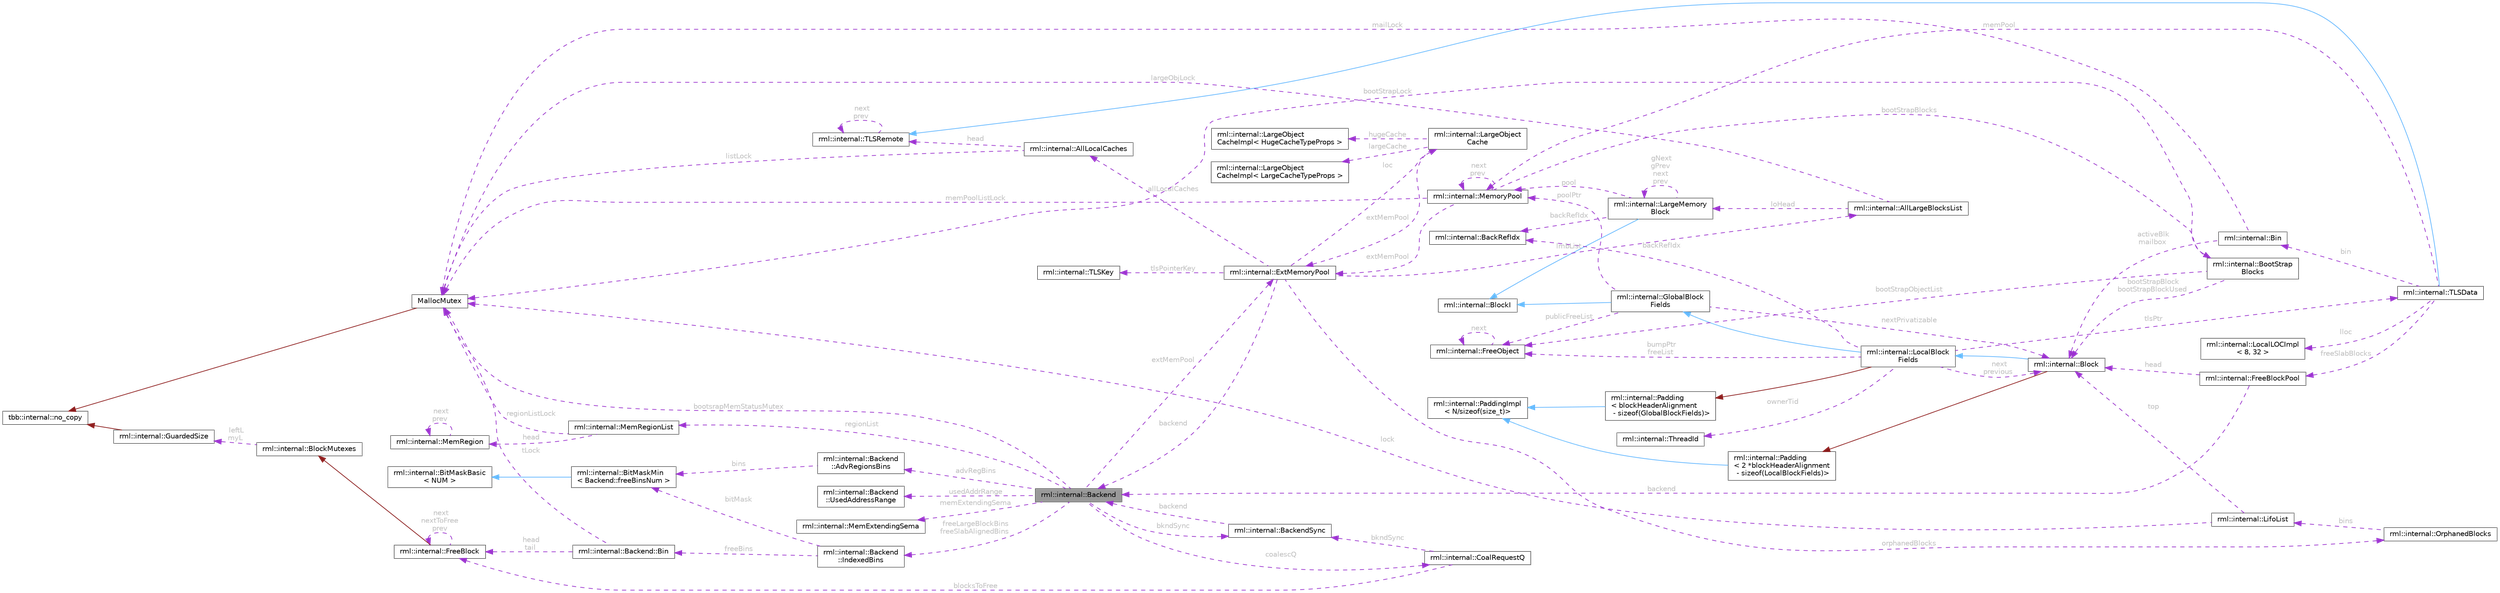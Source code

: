 digraph "rml::internal::Backend"
{
 // LATEX_PDF_SIZE
  bgcolor="transparent";
  edge [fontname=Helvetica,fontsize=10,labelfontname=Helvetica,labelfontsize=10];
  node [fontname=Helvetica,fontsize=10,shape=box,height=0.2,width=0.4];
  rankdir="LR";
  Node1 [id="Node000001",label="rml::internal::Backend",height=0.2,width=0.4,color="gray40", fillcolor="grey60", style="filled", fontcolor="black",tooltip=" "];
  Node2 -> Node1 [id="edge1_Node000001_Node000002",dir="back",color="darkorchid3",style="dashed",tooltip=" ",label=" extMemPool",fontcolor="grey" ];
  Node2 [id="Node000002",label="rml::internal::ExtMemoryPool",height=0.2,width=0.4,color="gray40", fillcolor="white", style="filled",URL="$structrml_1_1internal_1_1_ext_memory_pool.html",tooltip=" "];
  Node1 -> Node2 [id="edge2_Node000002_Node000001",dir="back",color="darkorchid3",style="dashed",tooltip=" ",label=" backend",fontcolor="grey" ];
  Node3 -> Node2 [id="edge3_Node000002_Node000003",dir="back",color="darkorchid3",style="dashed",tooltip=" ",label=" loc",fontcolor="grey" ];
  Node3 [id="Node000003",label="rml::internal::LargeObject\lCache",height=0.2,width=0.4,color="gray40", fillcolor="white", style="filled",URL="$classrml_1_1internal_1_1_large_object_cache.html",tooltip=" "];
  Node4 -> Node3 [id="edge4_Node000003_Node000004",dir="back",color="darkorchid3",style="dashed",tooltip=" ",label=" hugeCache",fontcolor="grey" ];
  Node4 [id="Node000004",label="rml::internal::LargeObject\lCacheImpl\< HugeCacheTypeProps \>",height=0.2,width=0.4,color="gray40", fillcolor="white", style="filled",URL="$classrml_1_1internal_1_1_large_object_cache_impl.html",tooltip=" "];
  Node5 -> Node3 [id="edge5_Node000003_Node000005",dir="back",color="darkorchid3",style="dashed",tooltip=" ",label=" largeCache",fontcolor="grey" ];
  Node5 [id="Node000005",label="rml::internal::LargeObject\lCacheImpl\< LargeCacheTypeProps \>",height=0.2,width=0.4,color="gray40", fillcolor="white", style="filled",URL="$classrml_1_1internal_1_1_large_object_cache_impl.html",tooltip=" "];
  Node2 -> Node3 [id="edge6_Node000003_Node000002",dir="back",color="darkorchid3",style="dashed",tooltip=" ",label=" extMemPool",fontcolor="grey" ];
  Node6 -> Node2 [id="edge7_Node000002_Node000006",dir="back",color="darkorchid3",style="dashed",tooltip=" ",label=" allLocalCaches",fontcolor="grey" ];
  Node6 [id="Node000006",label="rml::internal::AllLocalCaches",height=0.2,width=0.4,color="gray40", fillcolor="white", style="filled",URL="$classrml_1_1internal_1_1_all_local_caches.html",tooltip=" "];
  Node7 -> Node6 [id="edge8_Node000006_Node000007",dir="back",color="darkorchid3",style="dashed",tooltip=" ",label=" head",fontcolor="grey" ];
  Node7 [id="Node000007",label="rml::internal::TLSRemote",height=0.2,width=0.4,color="gray40", fillcolor="white", style="filled",URL="$structrml_1_1internal_1_1_t_l_s_remote.html",tooltip=" "];
  Node7 -> Node7 [id="edge9_Node000007_Node000007",dir="back",color="darkorchid3",style="dashed",tooltip=" ",label=" next\nprev",fontcolor="grey" ];
  Node8 -> Node6 [id="edge10_Node000006_Node000008",dir="back",color="darkorchid3",style="dashed",tooltip=" ",label=" listLock",fontcolor="grey" ];
  Node8 [id="Node000008",label="MallocMutex",height=0.2,width=0.4,color="gray40", fillcolor="white", style="filled",URL="$class_malloc_mutex.html",tooltip="Stripped down version of spin_mutex."];
  Node9 -> Node8 [id="edge11_Node000008_Node000009",dir="back",color="firebrick4",style="solid",tooltip=" "];
  Node9 [id="Node000009",label="tbb::internal::no_copy",height=0.2,width=0.4,color="gray40", fillcolor="white", style="filled",tooltip=" "];
  Node10 -> Node2 [id="edge12_Node000002_Node000010",dir="back",color="darkorchid3",style="dashed",tooltip=" ",label=" orphanedBlocks",fontcolor="grey" ];
  Node10 [id="Node000010",label="rml::internal::OrphanedBlocks",height=0.2,width=0.4,color="gray40", fillcolor="white", style="filled",URL="$classrml_1_1internal_1_1_orphaned_blocks.html",tooltip=" "];
  Node11 -> Node10 [id="edge13_Node000010_Node000011",dir="back",color="darkorchid3",style="dashed",tooltip=" ",label=" bins",fontcolor="grey" ];
  Node11 [id="Node000011",label="rml::internal::LifoList",height=0.2,width=0.4,color="gray40", fillcolor="white", style="filled",URL="$classrml_1_1internal_1_1_lifo_list.html",tooltip=" "];
  Node12 -> Node11 [id="edge14_Node000011_Node000012",dir="back",color="darkorchid3",style="dashed",tooltip=" ",label=" top",fontcolor="grey" ];
  Node12 [id="Node000012",label="rml::internal::Block",height=0.2,width=0.4,color="gray40", fillcolor="white", style="filled",URL="$classrml_1_1internal_1_1_block.html",tooltip=" "];
  Node13 -> Node12 [id="edge15_Node000012_Node000013",dir="back",color="steelblue1",style="solid",tooltip=" "];
  Node13 [id="Node000013",label="rml::internal::LocalBlock\lFields",height=0.2,width=0.4,color="gray40", fillcolor="white", style="filled",URL="$classrml_1_1internal_1_1_local_block_fields.html",tooltip=" "];
  Node14 -> Node13 [id="edge16_Node000013_Node000014",dir="back",color="steelblue1",style="solid",tooltip=" "];
  Node14 [id="Node000014",label="rml::internal::GlobalBlock\lFields",height=0.2,width=0.4,color="gray40", fillcolor="white", style="filled",URL="$classrml_1_1internal_1_1_global_block_fields.html",tooltip=" "];
  Node15 -> Node14 [id="edge17_Node000014_Node000015",dir="back",color="steelblue1",style="solid",tooltip=" "];
  Node15 [id="Node000015",label="rml::internal::BlockI",height=0.2,width=0.4,color="gray40", fillcolor="white", style="filled",URL="$classrml_1_1internal_1_1_block_i.html",tooltip=" "];
  Node16 -> Node14 [id="edge18_Node000014_Node000016",dir="back",color="darkorchid3",style="dashed",tooltip=" ",label=" publicFreeList",fontcolor="grey" ];
  Node16 [id="Node000016",label="rml::internal::FreeObject",height=0.2,width=0.4,color="gray40", fillcolor="white", style="filled",URL="$structrml_1_1internal_1_1_free_object.html",tooltip=" "];
  Node16 -> Node16 [id="edge19_Node000016_Node000016",dir="back",color="darkorchid3",style="dashed",tooltip=" ",label=" next",fontcolor="grey" ];
  Node12 -> Node14 [id="edge20_Node000014_Node000012",dir="back",color="darkorchid3",style="dashed",tooltip=" ",label=" nextPrivatizable",fontcolor="grey" ];
  Node17 -> Node14 [id="edge21_Node000014_Node000017",dir="back",color="darkorchid3",style="dashed",tooltip=" ",label=" poolPtr",fontcolor="grey" ];
  Node17 [id="Node000017",label="rml::internal::MemoryPool",height=0.2,width=0.4,color="gray40", fillcolor="white", style="filled",URL="$classrml_1_1internal_1_1_memory_pool.html",tooltip=" "];
  Node8 -> Node17 [id="edge22_Node000017_Node000008",dir="back",color="darkorchid3",style="dashed",tooltip=" ",label=" memPoolListLock",fontcolor="grey" ];
  Node17 -> Node17 [id="edge23_Node000017_Node000017",dir="back",color="darkorchid3",style="dashed",tooltip=" ",label=" next\nprev",fontcolor="grey" ];
  Node2 -> Node17 [id="edge24_Node000017_Node000002",dir="back",color="darkorchid3",style="dashed",tooltip=" ",label=" extMemPool",fontcolor="grey" ];
  Node18 -> Node17 [id="edge25_Node000017_Node000018",dir="back",color="darkorchid3",style="dashed",tooltip=" ",label=" bootStrapBlocks",fontcolor="grey" ];
  Node18 [id="Node000018",label="rml::internal::BootStrap\lBlocks",height=0.2,width=0.4,color="gray40", fillcolor="white", style="filled",URL="$classrml_1_1internal_1_1_boot_strap_blocks.html",tooltip=" "];
  Node8 -> Node18 [id="edge26_Node000018_Node000008",dir="back",color="darkorchid3",style="dashed",tooltip=" ",label=" bootStrapLock",fontcolor="grey" ];
  Node12 -> Node18 [id="edge27_Node000018_Node000012",dir="back",color="darkorchid3",style="dashed",tooltip=" ",label=" bootStrapBlock\nbootStrapBlockUsed",fontcolor="grey" ];
  Node16 -> Node18 [id="edge28_Node000018_Node000016",dir="back",color="darkorchid3",style="dashed",tooltip=" ",label=" bootStrapObjectList",fontcolor="grey" ];
  Node19 -> Node13 [id="edge29_Node000013_Node000019",dir="back",color="firebrick4",style="solid",tooltip=" "];
  Node19 [id="Node000019",label="rml::internal::Padding\l\< blockHeaderAlignment\l - sizeof(GlobalBlockFields)\>",height=0.2,width=0.4,color="gray40", fillcolor="white", style="filled",URL="$structrml_1_1internal_1_1_padding.html",tooltip=" "];
  Node20 -> Node19 [id="edge30_Node000019_Node000020",dir="back",color="steelblue1",style="solid",tooltip=" "];
  Node20 [id="Node000020",label="rml::internal::PaddingImpl\l\< N/sizeof(size_t)\>",height=0.2,width=0.4,color="gray40", fillcolor="white", style="filled",URL="$structrml_1_1internal_1_1_padding_impl.html",tooltip=" "];
  Node12 -> Node13 [id="edge31_Node000013_Node000012",dir="back",color="darkorchid3",style="dashed",tooltip=" ",label=" next\nprevious",fontcolor="grey" ];
  Node16 -> Node13 [id="edge32_Node000013_Node000016",dir="back",color="darkorchid3",style="dashed",tooltip=" ",label=" bumpPtr\nfreeList",fontcolor="grey" ];
  Node21 -> Node13 [id="edge33_Node000013_Node000021",dir="back",color="darkorchid3",style="dashed",tooltip=" ",label=" tlsPtr",fontcolor="grey" ];
  Node21 [id="Node000021",label="rml::internal::TLSData",height=0.2,width=0.4,color="gray40", fillcolor="white", style="filled",URL="$classrml_1_1internal_1_1_t_l_s_data.html",tooltip=" "];
  Node7 -> Node21 [id="edge34_Node000021_Node000007",dir="back",color="steelblue1",style="solid",tooltip=" "];
  Node17 -> Node21 [id="edge35_Node000021_Node000017",dir="back",color="darkorchid3",style="dashed",tooltip=" ",label=" memPool",fontcolor="grey" ];
  Node22 -> Node21 [id="edge36_Node000021_Node000022",dir="back",color="darkorchid3",style="dashed",tooltip=" ",label=" bin",fontcolor="grey" ];
  Node22 [id="Node000022",label="rml::internal::Bin",height=0.2,width=0.4,color="gray40", fillcolor="white", style="filled",URL="$classrml_1_1internal_1_1_bin.html",tooltip=" "];
  Node12 -> Node22 [id="edge37_Node000022_Node000012",dir="back",color="darkorchid3",style="dashed",tooltip=" ",label=" activeBlk\nmailbox",fontcolor="grey" ];
  Node8 -> Node22 [id="edge38_Node000022_Node000008",dir="back",color="darkorchid3",style="dashed",tooltip=" ",label=" mailLock",fontcolor="grey" ];
  Node23 -> Node21 [id="edge39_Node000021_Node000023",dir="back",color="darkorchid3",style="dashed",tooltip=" ",label=" freeSlabBlocks",fontcolor="grey" ];
  Node23 [id="Node000023",label="rml::internal::FreeBlockPool",height=0.2,width=0.4,color="gray40", fillcolor="white", style="filled",URL="$classrml_1_1internal_1_1_free_block_pool.html",tooltip=" "];
  Node12 -> Node23 [id="edge40_Node000023_Node000012",dir="back",color="darkorchid3",style="dashed",tooltip=" ",label=" head",fontcolor="grey" ];
  Node1 -> Node23 [id="edge41_Node000023_Node000001",dir="back",color="darkorchid3",style="dashed",tooltip=" ",label=" backend",fontcolor="grey" ];
  Node24 -> Node21 [id="edge42_Node000021_Node000024",dir="back",color="darkorchid3",style="dashed",tooltip=" ",label=" lloc",fontcolor="grey" ];
  Node24 [id="Node000024",label="rml::internal::LocalLOCImpl\l\< 8, 32 \>",height=0.2,width=0.4,color="gray40", fillcolor="white", style="filled",URL="$classrml_1_1internal_1_1_local_l_o_c_impl.html",tooltip=" "];
  Node25 -> Node13 [id="edge43_Node000013_Node000025",dir="back",color="darkorchid3",style="dashed",tooltip=" ",label=" ownerTid",fontcolor="grey" ];
  Node25 [id="Node000025",label="rml::internal::ThreadId",height=0.2,width=0.4,color="gray40", fillcolor="white", style="filled",URL="$classrml_1_1internal_1_1_thread_id.html",tooltip=" "];
  Node26 -> Node13 [id="edge44_Node000013_Node000026",dir="back",color="darkorchid3",style="dashed",tooltip=" ",label=" backRefIdx",fontcolor="grey" ];
  Node26 [id="Node000026",label="rml::internal::BackRefIdx",height=0.2,width=0.4,color="gray40", fillcolor="white", style="filled",URL="$classrml_1_1internal_1_1_back_ref_idx.html",tooltip=" "];
  Node27 -> Node12 [id="edge45_Node000012_Node000027",dir="back",color="firebrick4",style="solid",tooltip=" "];
  Node27 [id="Node000027",label="rml::internal::Padding\l\< 2 *blockHeaderAlignment\l - sizeof(LocalBlockFields)\>",height=0.2,width=0.4,color="gray40", fillcolor="white", style="filled",URL="$structrml_1_1internal_1_1_padding.html",tooltip=" "];
  Node20 -> Node27 [id="edge46_Node000027_Node000020",dir="back",color="steelblue1",style="solid",tooltip=" "];
  Node8 -> Node11 [id="edge47_Node000011_Node000008",dir="back",color="darkorchid3",style="dashed",tooltip=" ",label=" lock",fontcolor="grey" ];
  Node28 -> Node2 [id="edge48_Node000002_Node000028",dir="back",color="darkorchid3",style="dashed",tooltip=" ",label=" lmbList",fontcolor="grey" ];
  Node28 [id="Node000028",label="rml::internal::AllLargeBlocksList",height=0.2,width=0.4,color="gray40", fillcolor="white", style="filled",URL="$classrml_1_1internal_1_1_all_large_blocks_list.html",tooltip=" "];
  Node8 -> Node28 [id="edge49_Node000028_Node000008",dir="back",color="darkorchid3",style="dashed",tooltip=" ",label=" largeObjLock",fontcolor="grey" ];
  Node29 -> Node28 [id="edge50_Node000028_Node000029",dir="back",color="darkorchid3",style="dashed",tooltip=" ",label=" loHead",fontcolor="grey" ];
  Node29 [id="Node000029",label="rml::internal::LargeMemory\lBlock",height=0.2,width=0.4,color="gray40", fillcolor="white", style="filled",URL="$structrml_1_1internal_1_1_large_memory_block.html",tooltip=" "];
  Node15 -> Node29 [id="edge51_Node000029_Node000015",dir="back",color="steelblue1",style="solid",tooltip=" "];
  Node17 -> Node29 [id="edge52_Node000029_Node000017",dir="back",color="darkorchid3",style="dashed",tooltip=" ",label=" pool",fontcolor="grey" ];
  Node29 -> Node29 [id="edge53_Node000029_Node000029",dir="back",color="darkorchid3",style="dashed",tooltip=" ",label=" gNext\ngPrev\nnext\nprev",fontcolor="grey" ];
  Node26 -> Node29 [id="edge54_Node000029_Node000026",dir="back",color="darkorchid3",style="dashed",tooltip=" ",label=" backRefIdx",fontcolor="grey" ];
  Node30 -> Node2 [id="edge55_Node000002_Node000030",dir="back",color="darkorchid3",style="dashed",tooltip=" ",label=" tlsPointerKey",fontcolor="grey" ];
  Node30 [id="Node000030",label="rml::internal::TLSKey",height=0.2,width=0.4,color="gray40", fillcolor="white", style="filled",URL="$classrml_1_1internal_1_1_t_l_s_key.html",tooltip=" "];
  Node31 -> Node1 [id="edge56_Node000001_Node000031",dir="back",color="darkorchid3",style="dashed",tooltip=" ",label=" regionList",fontcolor="grey" ];
  Node31 [id="Node000031",label="rml::internal::MemRegionList",height=0.2,width=0.4,color="gray40", fillcolor="white", style="filled",URL="$classrml_1_1internal_1_1_mem_region_list.html",tooltip=" "];
  Node8 -> Node31 [id="edge57_Node000031_Node000008",dir="back",color="darkorchid3",style="dashed",tooltip=" ",label=" regionListLock",fontcolor="grey" ];
  Node32 -> Node31 [id="edge58_Node000031_Node000032",dir="back",color="darkorchid3",style="dashed",tooltip=" ",label=" head",fontcolor="grey" ];
  Node32 [id="Node000032",label="rml::internal::MemRegion",height=0.2,width=0.4,color="gray40", fillcolor="white", style="filled",URL="$structrml_1_1internal_1_1_mem_region.html",tooltip=" "];
  Node32 -> Node32 [id="edge59_Node000032_Node000032",dir="back",color="darkorchid3",style="dashed",tooltip=" ",label=" next\nprev",fontcolor="grey" ];
  Node33 -> Node1 [id="edge60_Node000001_Node000033",dir="back",color="darkorchid3",style="dashed",tooltip=" ",label=" coalescQ",fontcolor="grey" ];
  Node33 [id="Node000033",label="rml::internal::CoalRequestQ",height=0.2,width=0.4,color="gray40", fillcolor="white", style="filled",URL="$classrml_1_1internal_1_1_coal_request_q.html",tooltip=" "];
  Node34 -> Node33 [id="edge61_Node000033_Node000034",dir="back",color="darkorchid3",style="dashed",tooltip=" ",label=" blocksToFree",fontcolor="grey" ];
  Node34 [id="Node000034",label="rml::internal::FreeBlock",height=0.2,width=0.4,color="gray40", fillcolor="white", style="filled",URL="$classrml_1_1internal_1_1_free_block.html",tooltip=" "];
  Node35 -> Node34 [id="edge62_Node000034_Node000035",dir="back",color="firebrick4",style="solid",tooltip=" "];
  Node35 [id="Node000035",label="rml::internal::BlockMutexes",height=0.2,width=0.4,color="gray40", fillcolor="white", style="filled",URL="$classrml_1_1internal_1_1_block_mutexes.html",tooltip=" "];
  Node36 -> Node35 [id="edge63_Node000035_Node000036",dir="back",color="darkorchid3",style="dashed",tooltip=" ",label=" leftL\nmyL",fontcolor="grey" ];
  Node36 [id="Node000036",label="rml::internal::GuardedSize",height=0.2,width=0.4,color="gray40", fillcolor="white", style="filled",URL="$classrml_1_1internal_1_1_guarded_size.html",tooltip=" "];
  Node9 -> Node36 [id="edge64_Node000036_Node000009",dir="back",color="firebrick4",style="solid",tooltip=" "];
  Node34 -> Node34 [id="edge65_Node000034_Node000034",dir="back",color="darkorchid3",style="dashed",tooltip=" ",label=" next\nnextToFree\nprev",fontcolor="grey" ];
  Node37 -> Node33 [id="edge66_Node000033_Node000037",dir="back",color="darkorchid3",style="dashed",tooltip=" ",label=" bkndSync",fontcolor="grey" ];
  Node37 [id="Node000037",label="rml::internal::BackendSync",height=0.2,width=0.4,color="gray40", fillcolor="white", style="filled",URL="$classrml_1_1internal_1_1_backend_sync.html",tooltip=" "];
  Node1 -> Node37 [id="edge67_Node000037_Node000001",dir="back",color="darkorchid3",style="dashed",tooltip=" ",label=" backend",fontcolor="grey" ];
  Node37 -> Node1 [id="edge68_Node000001_Node000037",dir="back",color="darkorchid3",style="dashed",tooltip=" ",label=" bkndSync",fontcolor="grey" ];
  Node38 -> Node1 [id="edge69_Node000001_Node000038",dir="back",color="darkorchid3",style="dashed",tooltip=" ",label=" memExtendingSema",fontcolor="grey" ];
  Node38 [id="Node000038",label="rml::internal::MemExtendingSema",height=0.2,width=0.4,color="gray40", fillcolor="white", style="filled",URL="$classrml_1_1internal_1_1_mem_extending_sema.html",tooltip=" "];
  Node39 -> Node1 [id="edge70_Node000001_Node000039",dir="back",color="darkorchid3",style="dashed",tooltip=" ",label=" usedAddrRange",fontcolor="grey" ];
  Node39 [id="Node000039",label="rml::internal::Backend\l::UsedAddressRange",height=0.2,width=0.4,color="gray40", fillcolor="white", style="filled",URL="$classrml_1_1internal_1_1_backend_1_1_used_address_range.html",tooltip=" "];
  Node8 -> Node1 [id="edge71_Node000001_Node000008",dir="back",color="darkorchid3",style="dashed",tooltip=" ",label=" bootsrapMemStatusMutex",fontcolor="grey" ];
  Node40 -> Node1 [id="edge72_Node000001_Node000040",dir="back",color="darkorchid3",style="dashed",tooltip=" ",label=" advRegBins",fontcolor="grey" ];
  Node40 [id="Node000040",label="rml::internal::Backend\l::AdvRegionsBins",height=0.2,width=0.4,color="gray40", fillcolor="white", style="filled",URL="$classrml_1_1internal_1_1_backend_1_1_adv_regions_bins.html",tooltip=" "];
  Node41 -> Node40 [id="edge73_Node000040_Node000041",dir="back",color="darkorchid3",style="dashed",tooltip=" ",label=" bins",fontcolor="grey" ];
  Node41 [id="Node000041",label="rml::internal::BitMaskMin\l\< Backend::freeBinsNum \>",height=0.2,width=0.4,color="gray40", fillcolor="white", style="filled",URL="$classrml_1_1internal_1_1_bit_mask_min.html",tooltip=" "];
  Node42 -> Node41 [id="edge74_Node000041_Node000042",dir="back",color="steelblue1",style="solid",tooltip=" "];
  Node42 [id="Node000042",label="rml::internal::BitMaskBasic\l\< NUM \>",height=0.2,width=0.4,color="gray40", fillcolor="white", style="filled",URL="$classrml_1_1internal_1_1_bit_mask_basic.html",tooltip=" "];
  Node43 -> Node1 [id="edge75_Node000001_Node000043",dir="back",color="darkorchid3",style="dashed",tooltip=" ",label=" freeLargeBlockBins\nfreeSlabAlignedBins",fontcolor="grey" ];
  Node43 [id="Node000043",label="rml::internal::Backend\l::IndexedBins",height=0.2,width=0.4,color="gray40", fillcolor="white", style="filled",URL="$classrml_1_1internal_1_1_backend_1_1_indexed_bins.html",tooltip=" "];
  Node41 -> Node43 [id="edge76_Node000043_Node000041",dir="back",color="darkorchid3",style="dashed",tooltip=" ",label=" bitMask",fontcolor="grey" ];
  Node44 -> Node43 [id="edge77_Node000043_Node000044",dir="back",color="darkorchid3",style="dashed",tooltip=" ",label=" freeBins",fontcolor="grey" ];
  Node44 [id="Node000044",label="rml::internal::Backend::Bin",height=0.2,width=0.4,color="gray40", fillcolor="white", style="filled",URL="$structrml_1_1internal_1_1_backend_1_1_bin.html",tooltip=" "];
  Node34 -> Node44 [id="edge78_Node000044_Node000034",dir="back",color="darkorchid3",style="dashed",tooltip=" ",label=" head\ntail",fontcolor="grey" ];
  Node8 -> Node44 [id="edge79_Node000044_Node000008",dir="back",color="darkorchid3",style="dashed",tooltip=" ",label=" tLock",fontcolor="grey" ];
}
